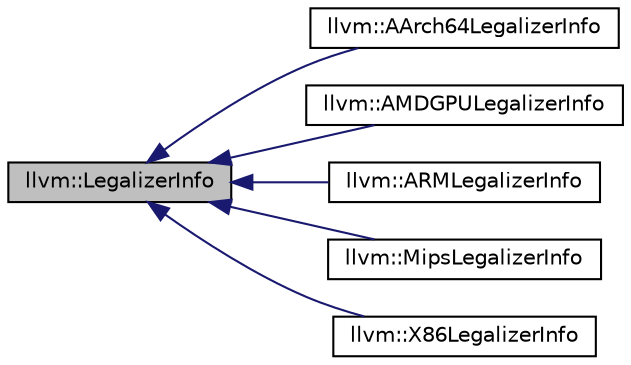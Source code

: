 digraph "llvm::LegalizerInfo"
{
 // LATEX_PDF_SIZE
  bgcolor="transparent";
  edge [fontname="Helvetica",fontsize="10",labelfontname="Helvetica",labelfontsize="10"];
  node [fontname="Helvetica",fontsize="10",shape="box"];
  rankdir="LR";
  Node1 [label="llvm::LegalizerInfo",height=0.2,width=0.4,color="black", fillcolor="grey75", style="filled", fontcolor="black",tooltip=" "];
  Node1 -> Node2 [dir="back",color="midnightblue",fontsize="10",style="solid",fontname="Helvetica"];
  Node2 [label="llvm::AArch64LegalizerInfo",height=0.2,width=0.4,color="black",URL="$classllvm_1_1AArch64LegalizerInfo.html",tooltip="This class provides the information for the target register banks."];
  Node1 -> Node3 [dir="back",color="midnightblue",fontsize="10",style="solid",fontname="Helvetica"];
  Node3 [label="llvm::AMDGPULegalizerInfo",height=0.2,width=0.4,color="black",URL="$classllvm_1_1AMDGPULegalizerInfo.html",tooltip="This class provides the information for the target register banks."];
  Node1 -> Node4 [dir="back",color="midnightblue",fontsize="10",style="solid",fontname="Helvetica"];
  Node4 [label="llvm::ARMLegalizerInfo",height=0.2,width=0.4,color="black",URL="$classllvm_1_1ARMLegalizerInfo.html",tooltip="This class provides the information for the target register banks."];
  Node1 -> Node5 [dir="back",color="midnightblue",fontsize="10",style="solid",fontname="Helvetica"];
  Node5 [label="llvm::MipsLegalizerInfo",height=0.2,width=0.4,color="black",URL="$classllvm_1_1MipsLegalizerInfo.html",tooltip="This class provides legalization strategies."];
  Node1 -> Node6 [dir="back",color="midnightblue",fontsize="10",style="solid",fontname="Helvetica"];
  Node6 [label="llvm::X86LegalizerInfo",height=0.2,width=0.4,color="black",URL="$classllvm_1_1X86LegalizerInfo.html",tooltip="This class provides the information for the target register banks."];
}
